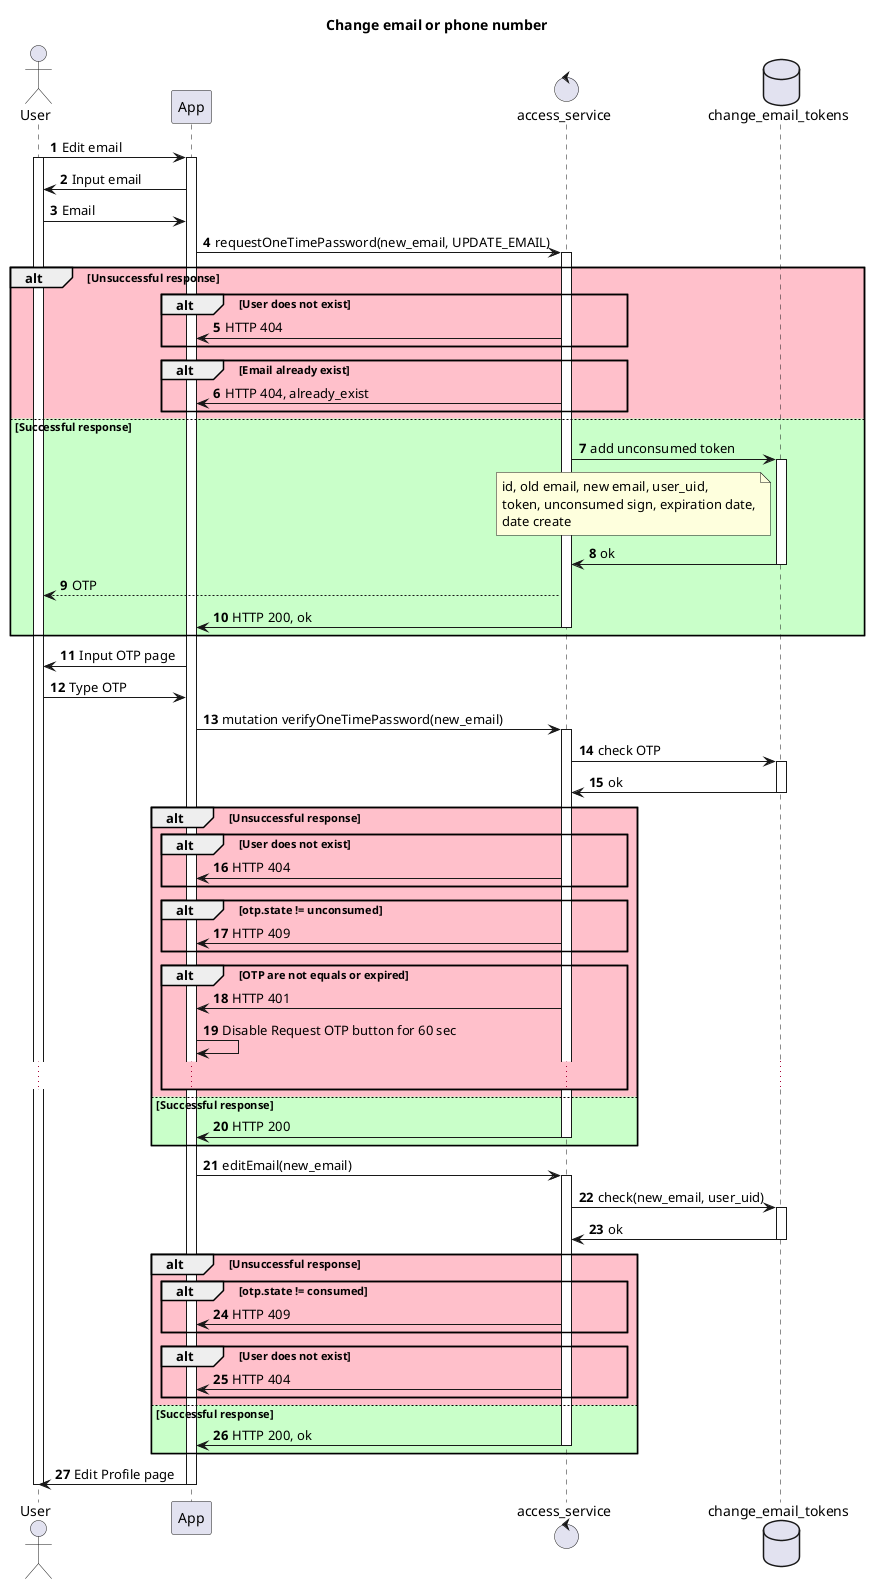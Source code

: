 @startuml
actor User as U
participant App as GUI
control access_service as AC
database change_email_tokens as CLT

title "Change email or phone number"
autonumber
U -> GUI: Edit email
activate U
activate GUI
GUI -> U: Input email
U -> GUI: Email
GUI -> AC: requestOneTimePassword(new_email, UPDATE_EMAIL)
activate AC

alt #Pink Unsuccessful response
alt #Pink User does not exist
AC -> GUI: HTTP 404
end
alt #Pink Email already exist
AC -> GUI: HTTP 404, already_exist
end
else #Technology Successful response
AC -> CLT: add unconsumed token
note left CLT
id, old email, new email, user_uid,
token, unconsumed sign, expiration date,
date create
end note
activate CLT
CLT -> AC: ok
deactivate CLT
AC --> U: OTP
AC -> GUI: HTTP 200, ok
deactivate AC
end

GUI -> U: Input OTP page
U -> GUI: Type OTP
GUI -> AC: mutation verifyOneTimePassword(new_email)
activate AC
AC -> CLT: check OTP
activate CLT
CLT -> AC: ok
deactivate CLT

alt #Pink Unsuccessful response
alt #Pink User does not exist
AC -> GUI: HTTP 404
end

alt #Pink otp.state != unconsumed
AC -> GUI: HTTP 409
end

alt #Pink OTP are not equals or expired
AC -> GUI: HTTP 401
GUI -> GUI: Disable Request OTP button for 60 sec
...
end


else #Technology Successful response
AC -> GUI: HTTP 200
deactivate AC
end

GUI -> AC: editEmail(new_email)
activate AC
AC -> CLT: check(new_email, user_uid)
activate CLT
CLT -> AC: ok
deactivate CLT
alt #Pink Unsuccessful response
alt #Pink otp.state != consumed
AC -> GUI: HTTP 409
end
alt #Pink User does not exist
AC -> GUI: HTTP 404
end
else #Technology Successful response
AC -> GUI: HTTP 200, ok
deactivate AC
end
GUI -> U: Edit Profile page
deactivate GUI
deactivate U
@enduml